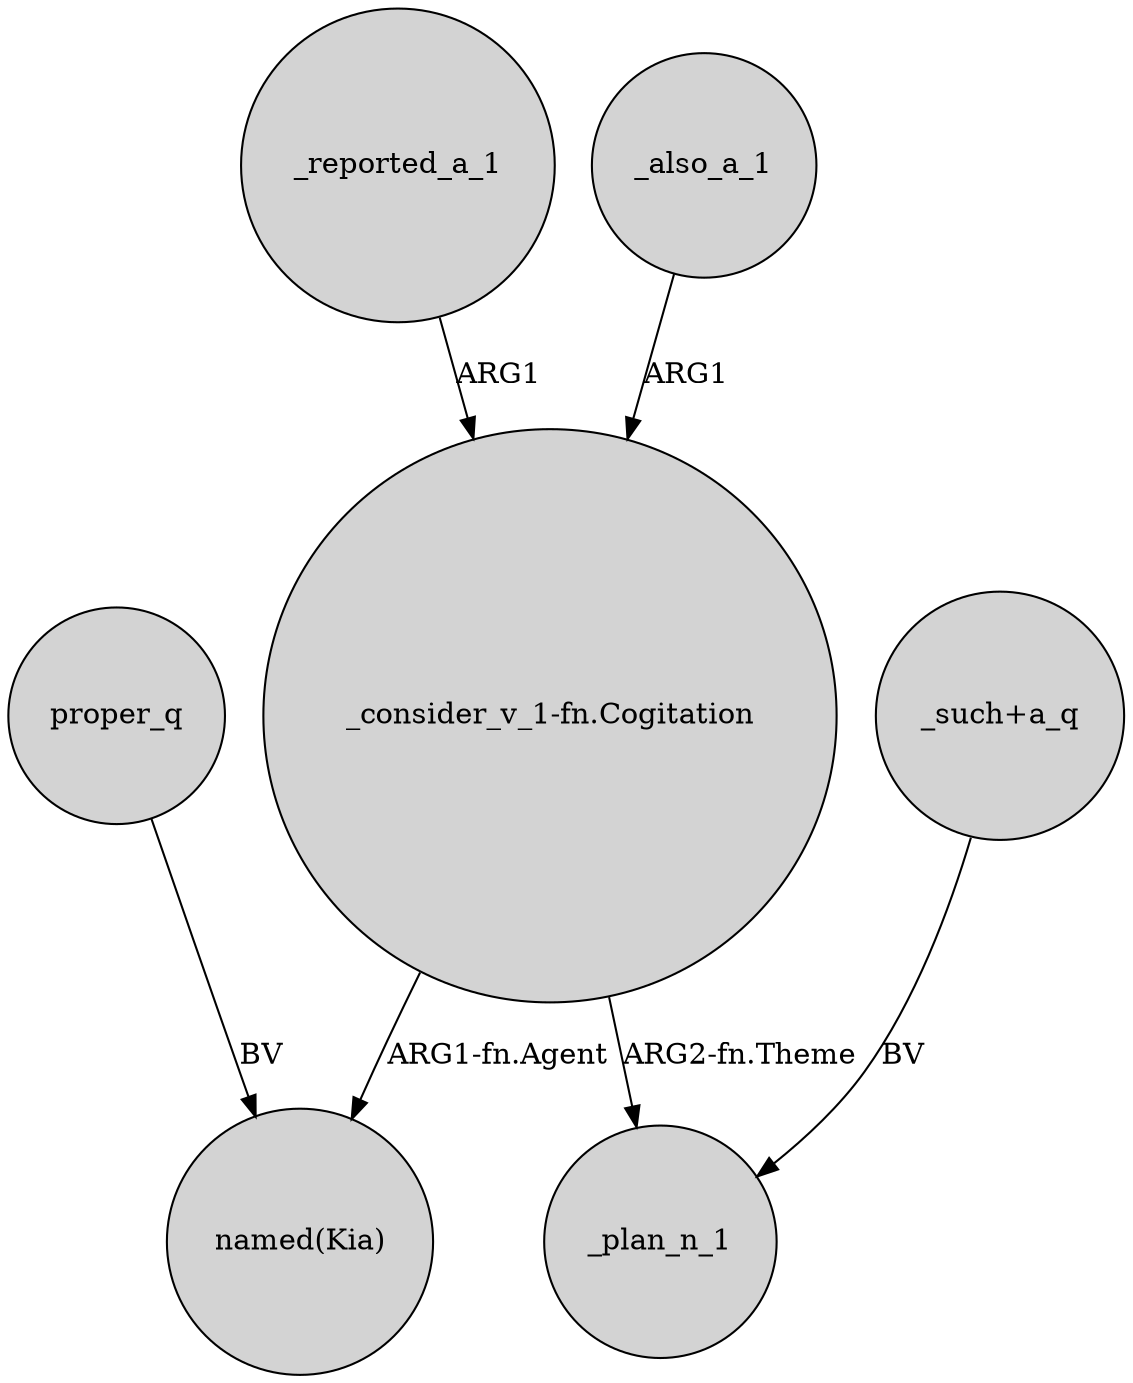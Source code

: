 digraph {
	node [shape=circle style=filled]
	"_consider_v_1-fn.Cogitation" -> "named(Kia)" [label="ARG1-fn.Agent"]
	"_such+a_q" -> _plan_n_1 [label=BV]
	"_consider_v_1-fn.Cogitation" -> _plan_n_1 [label="ARG2-fn.Theme"]
	_reported_a_1 -> "_consider_v_1-fn.Cogitation" [label=ARG1]
	proper_q -> "named(Kia)" [label=BV]
	_also_a_1 -> "_consider_v_1-fn.Cogitation" [label=ARG1]
}
